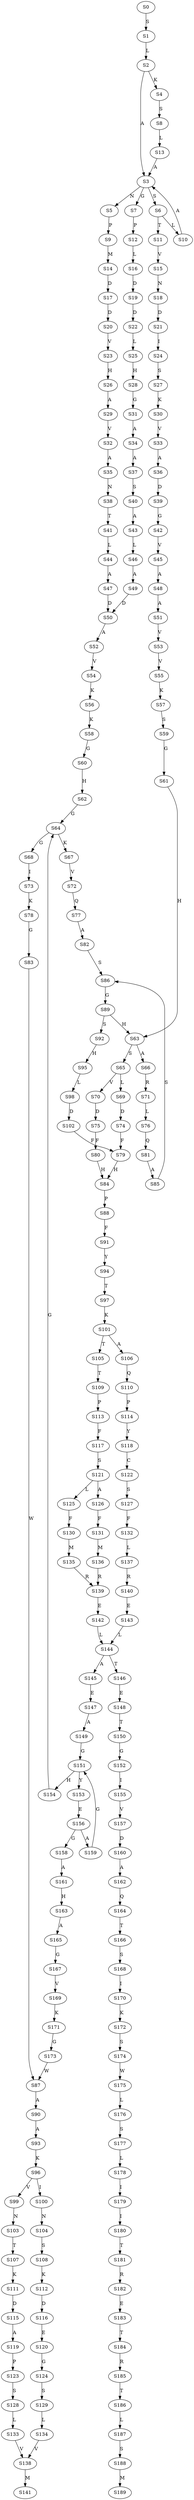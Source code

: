 strict digraph  {
	S0 -> S1 [ label = S ];
	S1 -> S2 [ label = L ];
	S2 -> S3 [ label = A ];
	S2 -> S4 [ label = K ];
	S3 -> S5 [ label = N ];
	S3 -> S6 [ label = S ];
	S3 -> S7 [ label = G ];
	S4 -> S8 [ label = S ];
	S5 -> S9 [ label = P ];
	S6 -> S10 [ label = L ];
	S6 -> S11 [ label = T ];
	S7 -> S12 [ label = P ];
	S8 -> S13 [ label = L ];
	S9 -> S14 [ label = M ];
	S10 -> S3 [ label = A ];
	S11 -> S15 [ label = V ];
	S12 -> S16 [ label = L ];
	S13 -> S3 [ label = A ];
	S14 -> S17 [ label = D ];
	S15 -> S18 [ label = N ];
	S16 -> S19 [ label = D ];
	S17 -> S20 [ label = D ];
	S18 -> S21 [ label = D ];
	S19 -> S22 [ label = D ];
	S20 -> S23 [ label = V ];
	S21 -> S24 [ label = I ];
	S22 -> S25 [ label = L ];
	S23 -> S26 [ label = H ];
	S24 -> S27 [ label = S ];
	S25 -> S28 [ label = H ];
	S26 -> S29 [ label = A ];
	S27 -> S30 [ label = K ];
	S28 -> S31 [ label = G ];
	S29 -> S32 [ label = V ];
	S30 -> S33 [ label = V ];
	S31 -> S34 [ label = A ];
	S32 -> S35 [ label = A ];
	S33 -> S36 [ label = A ];
	S34 -> S37 [ label = A ];
	S35 -> S38 [ label = N ];
	S36 -> S39 [ label = D ];
	S37 -> S40 [ label = S ];
	S38 -> S41 [ label = T ];
	S39 -> S42 [ label = G ];
	S40 -> S43 [ label = A ];
	S41 -> S44 [ label = L ];
	S42 -> S45 [ label = V ];
	S43 -> S46 [ label = L ];
	S44 -> S47 [ label = A ];
	S45 -> S48 [ label = A ];
	S46 -> S49 [ label = A ];
	S47 -> S50 [ label = D ];
	S48 -> S51 [ label = A ];
	S49 -> S50 [ label = D ];
	S50 -> S52 [ label = A ];
	S51 -> S53 [ label = V ];
	S52 -> S54 [ label = V ];
	S53 -> S55 [ label = V ];
	S54 -> S56 [ label = K ];
	S55 -> S57 [ label = K ];
	S56 -> S58 [ label = K ];
	S57 -> S59 [ label = S ];
	S58 -> S60 [ label = G ];
	S59 -> S61 [ label = G ];
	S60 -> S62 [ label = H ];
	S61 -> S63 [ label = H ];
	S62 -> S64 [ label = G ];
	S63 -> S65 [ label = S ];
	S63 -> S66 [ label = A ];
	S64 -> S67 [ label = K ];
	S64 -> S68 [ label = G ];
	S65 -> S69 [ label = L ];
	S65 -> S70 [ label = V ];
	S66 -> S71 [ label = R ];
	S67 -> S72 [ label = V ];
	S68 -> S73 [ label = I ];
	S69 -> S74 [ label = D ];
	S70 -> S75 [ label = D ];
	S71 -> S76 [ label = L ];
	S72 -> S77 [ label = Q ];
	S73 -> S78 [ label = K ];
	S74 -> S79 [ label = F ];
	S75 -> S80 [ label = F ];
	S76 -> S81 [ label = Q ];
	S77 -> S82 [ label = A ];
	S78 -> S83 [ label = G ];
	S79 -> S84 [ label = H ];
	S80 -> S84 [ label = H ];
	S81 -> S85 [ label = A ];
	S82 -> S86 [ label = S ];
	S83 -> S87 [ label = W ];
	S84 -> S88 [ label = P ];
	S85 -> S86 [ label = S ];
	S86 -> S89 [ label = G ];
	S87 -> S90 [ label = A ];
	S88 -> S91 [ label = F ];
	S89 -> S63 [ label = H ];
	S89 -> S92 [ label = S ];
	S90 -> S93 [ label = A ];
	S91 -> S94 [ label = Y ];
	S92 -> S95 [ label = H ];
	S93 -> S96 [ label = K ];
	S94 -> S97 [ label = T ];
	S95 -> S98 [ label = L ];
	S96 -> S99 [ label = V ];
	S96 -> S100 [ label = I ];
	S97 -> S101 [ label = K ];
	S98 -> S102 [ label = D ];
	S99 -> S103 [ label = N ];
	S100 -> S104 [ label = N ];
	S101 -> S105 [ label = T ];
	S101 -> S106 [ label = A ];
	S102 -> S79 [ label = F ];
	S103 -> S107 [ label = T ];
	S104 -> S108 [ label = S ];
	S105 -> S109 [ label = T ];
	S106 -> S110 [ label = Q ];
	S107 -> S111 [ label = K ];
	S108 -> S112 [ label = K ];
	S109 -> S113 [ label = P ];
	S110 -> S114 [ label = P ];
	S111 -> S115 [ label = D ];
	S112 -> S116 [ label = D ];
	S113 -> S117 [ label = F ];
	S114 -> S118 [ label = Y ];
	S115 -> S119 [ label = A ];
	S116 -> S120 [ label = E ];
	S117 -> S121 [ label = S ];
	S118 -> S122 [ label = C ];
	S119 -> S123 [ label = P ];
	S120 -> S124 [ label = G ];
	S121 -> S125 [ label = L ];
	S121 -> S126 [ label = A ];
	S122 -> S127 [ label = S ];
	S123 -> S128 [ label = S ];
	S124 -> S129 [ label = S ];
	S125 -> S130 [ label = F ];
	S126 -> S131 [ label = F ];
	S127 -> S132 [ label = F ];
	S128 -> S133 [ label = L ];
	S129 -> S134 [ label = L ];
	S130 -> S135 [ label = M ];
	S131 -> S136 [ label = M ];
	S132 -> S137 [ label = L ];
	S133 -> S138 [ label = V ];
	S134 -> S138 [ label = V ];
	S135 -> S139 [ label = R ];
	S136 -> S139 [ label = R ];
	S137 -> S140 [ label = R ];
	S138 -> S141 [ label = M ];
	S139 -> S142 [ label = E ];
	S140 -> S143 [ label = E ];
	S142 -> S144 [ label = L ];
	S143 -> S144 [ label = L ];
	S144 -> S145 [ label = A ];
	S144 -> S146 [ label = T ];
	S145 -> S147 [ label = E ];
	S146 -> S148 [ label = E ];
	S147 -> S149 [ label = A ];
	S148 -> S150 [ label = T ];
	S149 -> S151 [ label = G ];
	S150 -> S152 [ label = G ];
	S151 -> S153 [ label = Y ];
	S151 -> S154 [ label = H ];
	S152 -> S155 [ label = I ];
	S153 -> S156 [ label = E ];
	S154 -> S64 [ label = G ];
	S155 -> S157 [ label = V ];
	S156 -> S158 [ label = G ];
	S156 -> S159 [ label = A ];
	S157 -> S160 [ label = D ];
	S158 -> S161 [ label = A ];
	S159 -> S151 [ label = G ];
	S160 -> S162 [ label = A ];
	S161 -> S163 [ label = H ];
	S162 -> S164 [ label = Q ];
	S163 -> S165 [ label = A ];
	S164 -> S166 [ label = T ];
	S165 -> S167 [ label = G ];
	S166 -> S168 [ label = S ];
	S167 -> S169 [ label = V ];
	S168 -> S170 [ label = I ];
	S169 -> S171 [ label = K ];
	S170 -> S172 [ label = K ];
	S171 -> S173 [ label = G ];
	S172 -> S174 [ label = S ];
	S173 -> S87 [ label = W ];
	S174 -> S175 [ label = W ];
	S175 -> S176 [ label = L ];
	S176 -> S177 [ label = S ];
	S177 -> S178 [ label = L ];
	S178 -> S179 [ label = I ];
	S179 -> S180 [ label = I ];
	S180 -> S181 [ label = T ];
	S181 -> S182 [ label = R ];
	S182 -> S183 [ label = E ];
	S183 -> S184 [ label = T ];
	S184 -> S185 [ label = R ];
	S185 -> S186 [ label = T ];
	S186 -> S187 [ label = L ];
	S187 -> S188 [ label = S ];
	S188 -> S189 [ label = M ];
}
